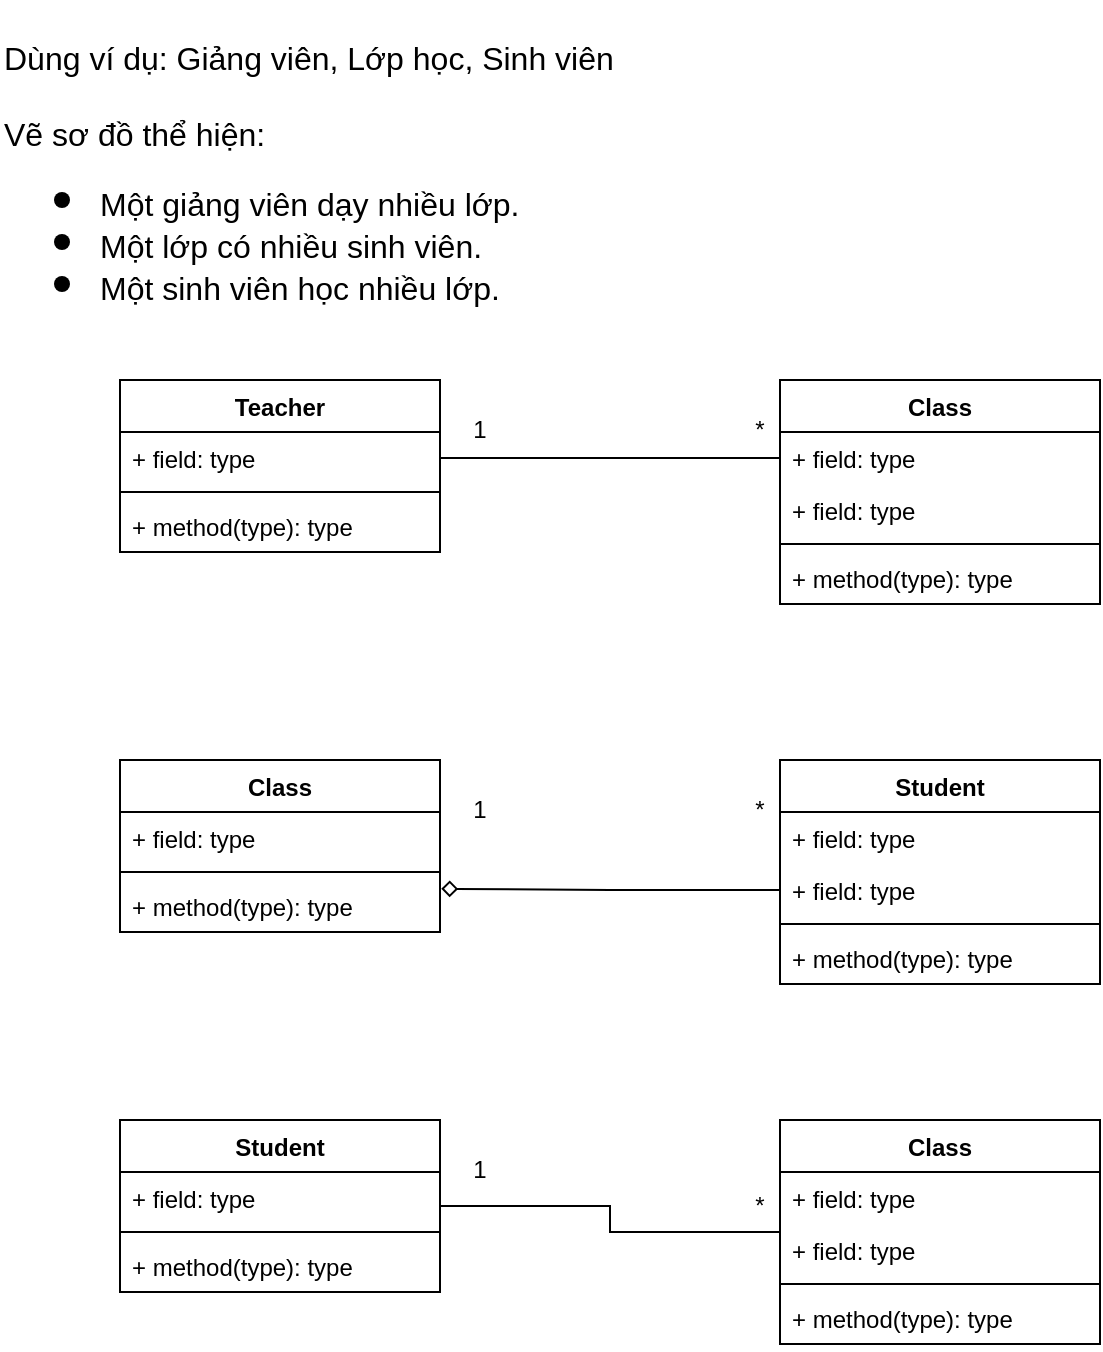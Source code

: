 <mxfile version="28.2.8">
  <diagram name="Page-1" id="JqZjo5USZcbSbrcPJam4">
    <mxGraphModel dx="1105" dy="823" grid="1" gridSize="10" guides="1" tooltips="1" connect="1" arrows="1" fold="1" page="1" pageScale="1" pageWidth="850" pageHeight="1100" math="0" shadow="0">
      <root>
        <mxCell id="0" />
        <mxCell id="1" parent="0" />
        <mxCell id="jlxcq7hy4cb3KKWfOani-1" value="&lt;p dir=&quot;ltr&quot; style=&quot;box-sizing: border-box; margin: 6pt 0px; padding: 0px; color: rgb(0, 0, 0); font-family: SFProDisplay; font-size: 16px; font-style: normal; font-variant-ligatures: normal; font-variant-caps: normal; font-weight: 400; letter-spacing: normal; orphans: 2; text-align: start; text-indent: 0px; text-transform: none; widows: 2; word-spacing: 0px; -webkit-text-stroke-width: 0px; white-space: normal; background-color: rgb(255, 255, 255); text-decoration-thickness: initial; text-decoration-style: initial; text-decoration-color: initial; line-height: 1.8;&quot;&gt;&lt;span style=&quot;box-sizing: border-box; margin: 0px; padding: 0px; background-color: transparent; color: rgb(0, 0, 0); font-family: Arial, sans-serif; font-size: 12pt;&quot;&gt;&lt;span style=&quot;box-sizing: border-box; margin: 0px; padding: 0px; font-style: normal; font-variant: normal; font-weight: 400; text-decoration: none; vertical-align: baseline; white-space: pre-wrap;&quot;&gt;Dùng ví dụ: Giảng viên, Lớp học, Sinh viên&lt;/span&gt;&lt;/span&gt;&lt;/p&gt;&lt;p dir=&quot;ltr&quot; style=&quot;box-sizing: border-box; margin: 6pt 0px; padding: 0px; color: rgb(0, 0, 0); font-family: SFProDisplay; font-size: 16px; font-style: normal; font-variant-ligatures: normal; font-variant-caps: normal; font-weight: 400; letter-spacing: normal; orphans: 2; text-align: start; text-indent: 0px; text-transform: none; widows: 2; word-spacing: 0px; -webkit-text-stroke-width: 0px; white-space: normal; background-color: rgb(255, 255, 255); text-decoration-thickness: initial; text-decoration-style: initial; text-decoration-color: initial; line-height: 1.8;&quot;&gt;&lt;span style=&quot;box-sizing: border-box; margin: 0px; padding: 0px; background-color: transparent; color: rgb(0, 0, 0); font-family: Arial, sans-serif; font-size: 12pt;&quot;&gt;&lt;span style=&quot;box-sizing: border-box; margin: 0px; padding: 0px; font-style: normal; font-variant: normal; font-weight: 400; text-decoration: none; vertical-align: baseline; white-space: pre-wrap;&quot;&gt;Vẽ sơ đồ thể hiện:&lt;/span&gt;&lt;/span&gt;&lt;/p&gt;&lt;ul style=&quot;box-sizing: border-box; margin: 0px; padding: 0px 0px 0px 2rem; list-style: circle; color: rgb(33, 37, 41); font-family: SFProDisplay; font-size: 16px; font-style: normal; font-variant-ligatures: normal; font-variant-caps: normal; font-weight: 400; letter-spacing: normal; orphans: 2; text-align: start; text-indent: 0px; text-transform: none; widows: 2; word-spacing: 0px; -webkit-text-stroke-width: 0px; white-space: normal; background-color: rgb(255, 255, 255); text-decoration-thickness: initial; text-decoration-style: initial; text-decoration-color: initial; padding-inline-start: 48px;&quot;&gt;&lt;li dir=&quot;ltr&quot; aria-level=&quot;1&quot; style=&quot;box-sizing: border-box; margin: 0px; padding: 0px; background-color: transparent; color: rgb(0, 0, 0); font-family: &amp;quot;Noto Sans Symbols&amp;quot;, sans-serif; font-size: 12pt; font-style: normal; font-variant: normal; font-weight: 400; list-style-type: disc; text-decoration: none; vertical-align: baseline; white-space: pre;&quot;&gt;&lt;span style=&quot;box-sizing: border-box; margin: 0px; padding: 0px; background-color: transparent; color: rgb(0, 0, 0); font-family: Arial, sans-serif; font-size: 12pt;&quot;&gt;&lt;span style=&quot;box-sizing: border-box; margin: 0px; padding: 0px; font-style: normal; font-variant: normal; font-weight: 400; text-decoration: none; vertical-align: baseline; white-space: pre-wrap;&quot;&gt;Một giảng viên dạy nhiều lớp.&lt;/span&gt;&lt;/span&gt;&lt;/li&gt;&lt;li dir=&quot;ltr&quot; aria-level=&quot;1&quot; style=&quot;box-sizing: border-box; margin: 0px; padding: 0px; background-color: transparent; color: rgb(0, 0, 0); font-family: &amp;quot;Noto Sans Symbols&amp;quot;, sans-serif; font-size: 12pt; font-style: normal; font-variant: normal; font-weight: 400; list-style-type: disc; text-decoration: none; vertical-align: baseline; white-space: pre;&quot;&gt;&lt;span style=&quot;box-sizing: border-box; margin: 0px; padding: 0px; background-color: transparent; color: rgb(0, 0, 0); font-family: Arial, sans-serif; font-size: 12pt;&quot;&gt;&lt;span style=&quot;box-sizing: border-box; margin: 0px; padding: 0px; font-style: normal; font-variant: normal; font-weight: 400; text-decoration: none; vertical-align: baseline; white-space: pre-wrap;&quot;&gt;Một lớp có nhiều sinh viên.&lt;/span&gt;&lt;/span&gt;&lt;/li&gt;&lt;li dir=&quot;ltr&quot; aria-level=&quot;1&quot; style=&quot;box-sizing: border-box; margin: 0px; padding: 0px; background-color: transparent; color: rgb(0, 0, 0); font-family: &amp;quot;Noto Sans Symbols&amp;quot;, sans-serif; font-size: 12pt; font-style: normal; font-variant: normal; font-weight: 400; list-style-type: disc; text-decoration: none; vertical-align: baseline; white-space: pre;&quot;&gt;&lt;span style=&quot;box-sizing: border-box; margin: 0px; padding: 0px; background-color: transparent; color: rgb(0, 0, 0); font-family: Arial, sans-serif; font-size: 12pt;&quot;&gt;&lt;span style=&quot;box-sizing: border-box; margin: 0px; padding: 0px; font-style: normal; font-variant: normal; font-weight: 400; text-decoration: none; vertical-align: baseline; white-space: pre-wrap;&quot;&gt;Một sinh viên học nhiều lớp.&lt;/span&gt;&lt;/span&gt;&lt;/li&gt;&lt;/ul&gt;" style="text;whiteSpace=wrap;html=1;" vertex="1" parent="1">
          <mxGeometry x="80" y="30" width="340" height="160" as="geometry" />
        </mxCell>
        <mxCell id="jlxcq7hy4cb3KKWfOani-2" value="Teacher" style="swimlane;fontStyle=1;align=center;verticalAlign=top;childLayout=stackLayout;horizontal=1;startSize=26;horizontalStack=0;resizeParent=1;resizeParentMax=0;resizeLast=0;collapsible=1;marginBottom=0;whiteSpace=wrap;html=1;" vertex="1" parent="1">
          <mxGeometry x="140" y="220" width="160" height="86" as="geometry" />
        </mxCell>
        <mxCell id="jlxcq7hy4cb3KKWfOani-10" style="edgeStyle=orthogonalEdgeStyle;rounded=0;orthogonalLoop=1;jettySize=auto;html=1;endArrow=none;endFill=0;" edge="1" parent="jlxcq7hy4cb3KKWfOani-2" source="jlxcq7hy4cb3KKWfOani-3">
          <mxGeometry relative="1" as="geometry">
            <mxPoint x="330" y="39" as="targetPoint" />
          </mxGeometry>
        </mxCell>
        <mxCell id="jlxcq7hy4cb3KKWfOani-3" value="+ field: type" style="text;strokeColor=none;fillColor=none;align=left;verticalAlign=top;spacingLeft=4;spacingRight=4;overflow=hidden;rotatable=0;points=[[0,0.5],[1,0.5]];portConstraint=eastwest;whiteSpace=wrap;html=1;" vertex="1" parent="jlxcq7hy4cb3KKWfOani-2">
          <mxGeometry y="26" width="160" height="26" as="geometry" />
        </mxCell>
        <mxCell id="jlxcq7hy4cb3KKWfOani-4" value="" style="line;strokeWidth=1;fillColor=none;align=left;verticalAlign=middle;spacingTop=-1;spacingLeft=3;spacingRight=3;rotatable=0;labelPosition=right;points=[];portConstraint=eastwest;strokeColor=inherit;" vertex="1" parent="jlxcq7hy4cb3KKWfOani-2">
          <mxGeometry y="52" width="160" height="8" as="geometry" />
        </mxCell>
        <mxCell id="jlxcq7hy4cb3KKWfOani-5" value="+ method(type): type" style="text;strokeColor=none;fillColor=none;align=left;verticalAlign=top;spacingLeft=4;spacingRight=4;overflow=hidden;rotatable=0;points=[[0,0.5],[1,0.5]];portConstraint=eastwest;whiteSpace=wrap;html=1;" vertex="1" parent="jlxcq7hy4cb3KKWfOani-2">
          <mxGeometry y="60" width="160" height="26" as="geometry" />
        </mxCell>
        <mxCell id="jlxcq7hy4cb3KKWfOani-6" value="Class" style="swimlane;fontStyle=1;align=center;verticalAlign=top;childLayout=stackLayout;horizontal=1;startSize=26;horizontalStack=0;resizeParent=1;resizeParentMax=0;resizeLast=0;collapsible=1;marginBottom=0;whiteSpace=wrap;html=1;" vertex="1" parent="1">
          <mxGeometry x="470" y="220" width="160" height="112" as="geometry" />
        </mxCell>
        <mxCell id="jlxcq7hy4cb3KKWfOani-11" value="+ field: type" style="text;strokeColor=none;fillColor=none;align=left;verticalAlign=top;spacingLeft=4;spacingRight=4;overflow=hidden;rotatable=0;points=[[0,0.5],[1,0.5]];portConstraint=eastwest;whiteSpace=wrap;html=1;" vertex="1" parent="jlxcq7hy4cb3KKWfOani-6">
          <mxGeometry y="26" width="160" height="26" as="geometry" />
        </mxCell>
        <mxCell id="jlxcq7hy4cb3KKWfOani-7" value="+ field: type" style="text;strokeColor=none;fillColor=none;align=left;verticalAlign=top;spacingLeft=4;spacingRight=4;overflow=hidden;rotatable=0;points=[[0,0.5],[1,0.5]];portConstraint=eastwest;whiteSpace=wrap;html=1;" vertex="1" parent="jlxcq7hy4cb3KKWfOani-6">
          <mxGeometry y="52" width="160" height="26" as="geometry" />
        </mxCell>
        <mxCell id="jlxcq7hy4cb3KKWfOani-8" value="" style="line;strokeWidth=1;fillColor=none;align=left;verticalAlign=middle;spacingTop=-1;spacingLeft=3;spacingRight=3;rotatable=0;labelPosition=right;points=[];portConstraint=eastwest;strokeColor=inherit;" vertex="1" parent="jlxcq7hy4cb3KKWfOani-6">
          <mxGeometry y="78" width="160" height="8" as="geometry" />
        </mxCell>
        <mxCell id="jlxcq7hy4cb3KKWfOani-9" value="+ method(type): type" style="text;strokeColor=none;fillColor=none;align=left;verticalAlign=top;spacingLeft=4;spacingRight=4;overflow=hidden;rotatable=0;points=[[0,0.5],[1,0.5]];portConstraint=eastwest;whiteSpace=wrap;html=1;" vertex="1" parent="jlxcq7hy4cb3KKWfOani-6">
          <mxGeometry y="86" width="160" height="26" as="geometry" />
        </mxCell>
        <mxCell id="jlxcq7hy4cb3KKWfOani-12" value="1" style="text;html=1;whiteSpace=wrap;strokeColor=none;fillColor=none;align=center;verticalAlign=middle;rounded=0;" vertex="1" parent="1">
          <mxGeometry x="290" y="230" width="60" height="30" as="geometry" />
        </mxCell>
        <mxCell id="jlxcq7hy4cb3KKWfOani-13" value="*" style="text;html=1;whiteSpace=wrap;strokeColor=none;fillColor=none;align=center;verticalAlign=middle;rounded=0;" vertex="1" parent="1">
          <mxGeometry x="430" y="230" width="60" height="30" as="geometry" />
        </mxCell>
        <mxCell id="jlxcq7hy4cb3KKWfOani-14" value="Class" style="swimlane;fontStyle=1;align=center;verticalAlign=top;childLayout=stackLayout;horizontal=1;startSize=26;horizontalStack=0;resizeParent=1;resizeParentMax=0;resizeLast=0;collapsible=1;marginBottom=0;whiteSpace=wrap;html=1;" vertex="1" parent="1">
          <mxGeometry x="140" y="410" width="160" height="86" as="geometry" />
        </mxCell>
        <mxCell id="jlxcq7hy4cb3KKWfOani-16" value="+ field: type" style="text;strokeColor=none;fillColor=none;align=left;verticalAlign=top;spacingLeft=4;spacingRight=4;overflow=hidden;rotatable=0;points=[[0,0.5],[1,0.5]];portConstraint=eastwest;whiteSpace=wrap;html=1;" vertex="1" parent="jlxcq7hy4cb3KKWfOani-14">
          <mxGeometry y="26" width="160" height="26" as="geometry" />
        </mxCell>
        <mxCell id="jlxcq7hy4cb3KKWfOani-17" value="" style="line;strokeWidth=1;fillColor=none;align=left;verticalAlign=middle;spacingTop=-1;spacingLeft=3;spacingRight=3;rotatable=0;labelPosition=right;points=[];portConstraint=eastwest;strokeColor=inherit;" vertex="1" parent="jlxcq7hy4cb3KKWfOani-14">
          <mxGeometry y="52" width="160" height="8" as="geometry" />
        </mxCell>
        <mxCell id="jlxcq7hy4cb3KKWfOani-18" value="+ method(type): type" style="text;strokeColor=none;fillColor=none;align=left;verticalAlign=top;spacingLeft=4;spacingRight=4;overflow=hidden;rotatable=0;points=[[0,0.5],[1,0.5]];portConstraint=eastwest;whiteSpace=wrap;html=1;" vertex="1" parent="jlxcq7hy4cb3KKWfOani-14">
          <mxGeometry y="60" width="160" height="26" as="geometry" />
        </mxCell>
        <mxCell id="jlxcq7hy4cb3KKWfOani-19" value="Student" style="swimlane;fontStyle=1;align=center;verticalAlign=top;childLayout=stackLayout;horizontal=1;startSize=26;horizontalStack=0;resizeParent=1;resizeParentMax=0;resizeLast=0;collapsible=1;marginBottom=0;whiteSpace=wrap;html=1;" vertex="1" parent="1">
          <mxGeometry x="470" y="410" width="160" height="112" as="geometry" />
        </mxCell>
        <mxCell id="jlxcq7hy4cb3KKWfOani-20" value="+ field: type" style="text;strokeColor=none;fillColor=none;align=left;verticalAlign=top;spacingLeft=4;spacingRight=4;overflow=hidden;rotatable=0;points=[[0,0.5],[1,0.5]];portConstraint=eastwest;whiteSpace=wrap;html=1;" vertex="1" parent="jlxcq7hy4cb3KKWfOani-19">
          <mxGeometry y="26" width="160" height="26" as="geometry" />
        </mxCell>
        <mxCell id="jlxcq7hy4cb3KKWfOani-21" value="+ field: type" style="text;strokeColor=none;fillColor=none;align=left;verticalAlign=top;spacingLeft=4;spacingRight=4;overflow=hidden;rotatable=0;points=[[0,0.5],[1,0.5]];portConstraint=eastwest;whiteSpace=wrap;html=1;" vertex="1" parent="jlxcq7hy4cb3KKWfOani-19">
          <mxGeometry y="52" width="160" height="26" as="geometry" />
        </mxCell>
        <mxCell id="jlxcq7hy4cb3KKWfOani-22" value="" style="line;strokeWidth=1;fillColor=none;align=left;verticalAlign=middle;spacingTop=-1;spacingLeft=3;spacingRight=3;rotatable=0;labelPosition=right;points=[];portConstraint=eastwest;strokeColor=inherit;" vertex="1" parent="jlxcq7hy4cb3KKWfOani-19">
          <mxGeometry y="78" width="160" height="8" as="geometry" />
        </mxCell>
        <mxCell id="jlxcq7hy4cb3KKWfOani-23" value="+ method(type): type" style="text;strokeColor=none;fillColor=none;align=left;verticalAlign=top;spacingLeft=4;spacingRight=4;overflow=hidden;rotatable=0;points=[[0,0.5],[1,0.5]];portConstraint=eastwest;whiteSpace=wrap;html=1;" vertex="1" parent="jlxcq7hy4cb3KKWfOani-19">
          <mxGeometry y="86" width="160" height="26" as="geometry" />
        </mxCell>
        <mxCell id="jlxcq7hy4cb3KKWfOani-24" value="1" style="text;html=1;whiteSpace=wrap;strokeColor=none;fillColor=none;align=center;verticalAlign=middle;rounded=0;" vertex="1" parent="1">
          <mxGeometry x="290" y="420" width="60" height="30" as="geometry" />
        </mxCell>
        <mxCell id="jlxcq7hy4cb3KKWfOani-25" value="*" style="text;html=1;whiteSpace=wrap;strokeColor=none;fillColor=none;align=center;verticalAlign=middle;rounded=0;" vertex="1" parent="1">
          <mxGeometry x="430" y="420" width="60" height="30" as="geometry" />
        </mxCell>
        <mxCell id="jlxcq7hy4cb3KKWfOani-26" style="edgeStyle=orthogonalEdgeStyle;rounded=0;orthogonalLoop=1;jettySize=auto;html=1;entryX=1.004;entryY=0.169;entryDx=0;entryDy=0;entryPerimeter=0;endArrow=diamond;endFill=0;" edge="1" parent="1" source="jlxcq7hy4cb3KKWfOani-21" target="jlxcq7hy4cb3KKWfOani-18">
          <mxGeometry relative="1" as="geometry" />
        </mxCell>
        <mxCell id="jlxcq7hy4cb3KKWfOani-39" style="edgeStyle=orthogonalEdgeStyle;rounded=0;orthogonalLoop=1;jettySize=auto;html=1;endArrow=none;endFill=0;" edge="1" parent="1" source="jlxcq7hy4cb3KKWfOani-27" target="jlxcq7hy4cb3KKWfOani-31">
          <mxGeometry relative="1" as="geometry" />
        </mxCell>
        <mxCell id="jlxcq7hy4cb3KKWfOani-27" value="Student" style="swimlane;fontStyle=1;align=center;verticalAlign=top;childLayout=stackLayout;horizontal=1;startSize=26;horizontalStack=0;resizeParent=1;resizeParentMax=0;resizeLast=0;collapsible=1;marginBottom=0;whiteSpace=wrap;html=1;" vertex="1" parent="1">
          <mxGeometry x="140" y="590" width="160" height="86" as="geometry" />
        </mxCell>
        <mxCell id="jlxcq7hy4cb3KKWfOani-28" value="+ field: type" style="text;strokeColor=none;fillColor=none;align=left;verticalAlign=top;spacingLeft=4;spacingRight=4;overflow=hidden;rotatable=0;points=[[0,0.5],[1,0.5]];portConstraint=eastwest;whiteSpace=wrap;html=1;" vertex="1" parent="jlxcq7hy4cb3KKWfOani-27">
          <mxGeometry y="26" width="160" height="26" as="geometry" />
        </mxCell>
        <mxCell id="jlxcq7hy4cb3KKWfOani-29" value="" style="line;strokeWidth=1;fillColor=none;align=left;verticalAlign=middle;spacingTop=-1;spacingLeft=3;spacingRight=3;rotatable=0;labelPosition=right;points=[];portConstraint=eastwest;strokeColor=inherit;" vertex="1" parent="jlxcq7hy4cb3KKWfOani-27">
          <mxGeometry y="52" width="160" height="8" as="geometry" />
        </mxCell>
        <mxCell id="jlxcq7hy4cb3KKWfOani-30" value="+ method(type): type" style="text;strokeColor=none;fillColor=none;align=left;verticalAlign=top;spacingLeft=4;spacingRight=4;overflow=hidden;rotatable=0;points=[[0,0.5],[1,0.5]];portConstraint=eastwest;whiteSpace=wrap;html=1;" vertex="1" parent="jlxcq7hy4cb3KKWfOani-27">
          <mxGeometry y="60" width="160" height="26" as="geometry" />
        </mxCell>
        <mxCell id="jlxcq7hy4cb3KKWfOani-31" value="Class" style="swimlane;fontStyle=1;align=center;verticalAlign=top;childLayout=stackLayout;horizontal=1;startSize=26;horizontalStack=0;resizeParent=1;resizeParentMax=0;resizeLast=0;collapsible=1;marginBottom=0;whiteSpace=wrap;html=1;" vertex="1" parent="1">
          <mxGeometry x="470" y="590" width="160" height="112" as="geometry" />
        </mxCell>
        <mxCell id="jlxcq7hy4cb3KKWfOani-32" value="+ field: type" style="text;strokeColor=none;fillColor=none;align=left;verticalAlign=top;spacingLeft=4;spacingRight=4;overflow=hidden;rotatable=0;points=[[0,0.5],[1,0.5]];portConstraint=eastwest;whiteSpace=wrap;html=1;" vertex="1" parent="jlxcq7hy4cb3KKWfOani-31">
          <mxGeometry y="26" width="160" height="26" as="geometry" />
        </mxCell>
        <mxCell id="jlxcq7hy4cb3KKWfOani-33" value="+ field: type" style="text;strokeColor=none;fillColor=none;align=left;verticalAlign=top;spacingLeft=4;spacingRight=4;overflow=hidden;rotatable=0;points=[[0,0.5],[1,0.5]];portConstraint=eastwest;whiteSpace=wrap;html=1;" vertex="1" parent="jlxcq7hy4cb3KKWfOani-31">
          <mxGeometry y="52" width="160" height="26" as="geometry" />
        </mxCell>
        <mxCell id="jlxcq7hy4cb3KKWfOani-34" value="" style="line;strokeWidth=1;fillColor=none;align=left;verticalAlign=middle;spacingTop=-1;spacingLeft=3;spacingRight=3;rotatable=0;labelPosition=right;points=[];portConstraint=eastwest;strokeColor=inherit;" vertex="1" parent="jlxcq7hy4cb3KKWfOani-31">
          <mxGeometry y="78" width="160" height="8" as="geometry" />
        </mxCell>
        <mxCell id="jlxcq7hy4cb3KKWfOani-35" value="+ method(type): type" style="text;strokeColor=none;fillColor=none;align=left;verticalAlign=top;spacingLeft=4;spacingRight=4;overflow=hidden;rotatable=0;points=[[0,0.5],[1,0.5]];portConstraint=eastwest;whiteSpace=wrap;html=1;" vertex="1" parent="jlxcq7hy4cb3KKWfOani-31">
          <mxGeometry y="86" width="160" height="26" as="geometry" />
        </mxCell>
        <mxCell id="jlxcq7hy4cb3KKWfOani-36" value="1" style="text;html=1;whiteSpace=wrap;strokeColor=none;fillColor=none;align=center;verticalAlign=middle;rounded=0;" vertex="1" parent="1">
          <mxGeometry x="290" y="600" width="60" height="30" as="geometry" />
        </mxCell>
        <mxCell id="jlxcq7hy4cb3KKWfOani-37" value="*" style="text;html=1;whiteSpace=wrap;strokeColor=none;fillColor=none;align=center;verticalAlign=middle;rounded=0;" vertex="1" parent="1">
          <mxGeometry x="430" y="618" width="60" height="30" as="geometry" />
        </mxCell>
      </root>
    </mxGraphModel>
  </diagram>
</mxfile>
